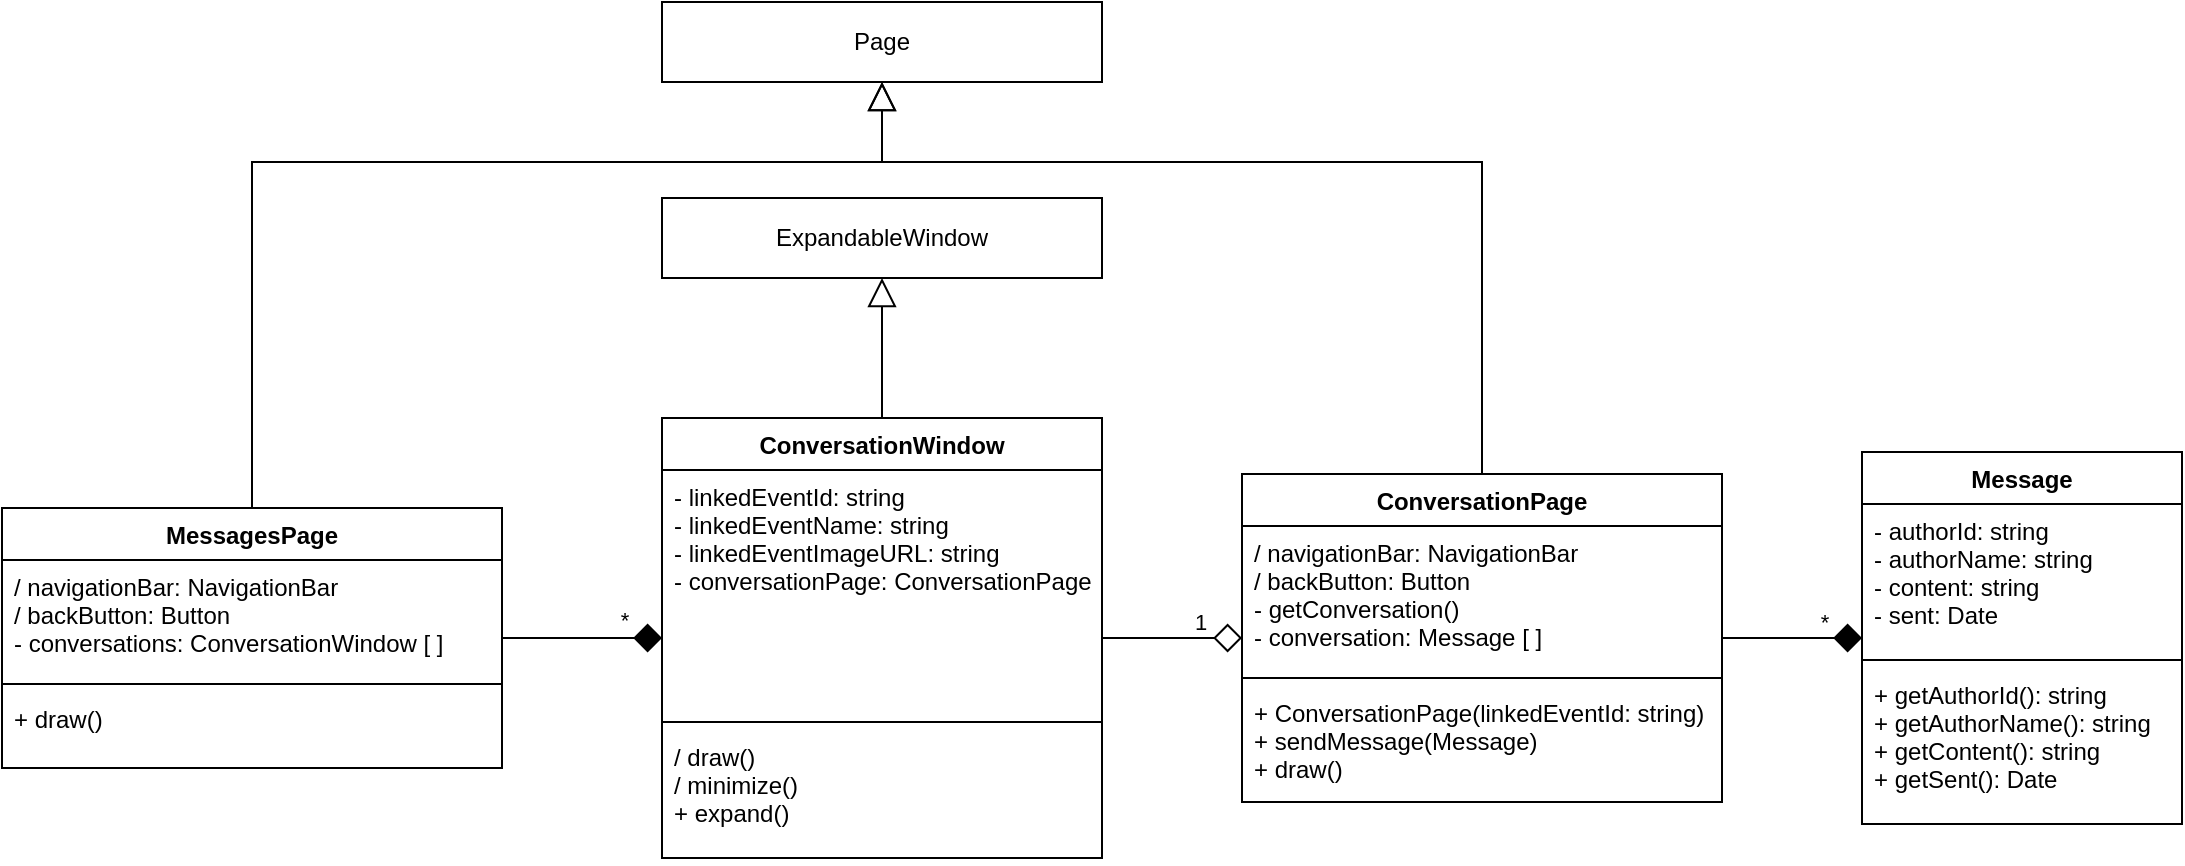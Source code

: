 <mxfile version="15.3.8" type="device"><diagram id="8GwcDTFsYfQyhUH9YRl7" name="Page-1"><mxGraphModel dx="621" dy="552" grid="1" gridSize="10" guides="1" tooltips="1" connect="1" arrows="1" fold="1" page="1" pageScale="1" pageWidth="850" pageHeight="1100" math="0" shadow="0"><root><mxCell id="0"/><mxCell id="1" parent="0"/><mxCell id="PQMs3pUeiFkG1Fgk2U5x-25" style="edgeStyle=orthogonalEdgeStyle;rounded=0;orthogonalLoop=1;jettySize=auto;html=1;exitX=1;exitY=0.5;exitDx=0;exitDy=0;endArrow=diamond;endFill=1;endSize=12;entryX=0;entryY=0.5;entryDx=0;entryDy=0;" edge="1" parent="1" source="PQMs3pUeiFkG1Fgk2U5x-1" target="PQMs3pUeiFkG1Fgk2U5x-10"><mxGeometry relative="1" as="geometry"><mxPoint x="430" y="380" as="targetPoint"/></mxGeometry></mxCell><mxCell id="PQMs3pUeiFkG1Fgk2U5x-33" value="*" style="edgeLabel;html=1;align=center;verticalAlign=middle;resizable=0;points=[];" vertex="1" connectable="0" parent="PQMs3pUeiFkG1Fgk2U5x-25"><mxGeometry x="0.335" relative="1" as="geometry"><mxPoint x="7" y="-9" as="offset"/></mxGeometry></mxCell><mxCell id="PQMs3pUeiFkG1Fgk2U5x-29" style="edgeStyle=orthogonalEdgeStyle;rounded=0;orthogonalLoop=1;jettySize=auto;html=1;exitX=0.5;exitY=0;exitDx=0;exitDy=0;entryX=0.5;entryY=1;entryDx=0;entryDy=0;endArrow=block;endFill=0;endSize=12;" edge="1" parent="1" source="PQMs3pUeiFkG1Fgk2U5x-1" target="PQMs3pUeiFkG1Fgk2U5x-28"><mxGeometry relative="1" as="geometry"><Array as="points"><mxPoint x="265" y="180"/><mxPoint x="580" y="180"/></Array></mxGeometry></mxCell><mxCell id="PQMs3pUeiFkG1Fgk2U5x-1" value="MessagesPage" style="swimlane;fontStyle=1;align=center;verticalAlign=top;childLayout=stackLayout;horizontal=1;startSize=26;horizontalStack=0;resizeParent=1;resizeParentMax=0;resizeLast=0;collapsible=1;marginBottom=0;swimlaneFillColor=default;" vertex="1" parent="1"><mxGeometry x="140" y="353" width="250" height="130" as="geometry"><mxRectangle x="110" y="308" width="140" height="26" as="alternateBounds"/></mxGeometry></mxCell><mxCell id="PQMs3pUeiFkG1Fgk2U5x-2" value="/ navigationBar: NavigationBar&#10;/ backButton: Button&#10;- conversations: ConversationWindow [ ]" style="text;strokeColor=none;fillColor=none;align=left;verticalAlign=top;spacingLeft=4;spacingRight=4;overflow=hidden;rotatable=0;points=[[0,0.5],[1,0.5]];portConstraint=eastwest;" vertex="1" parent="PQMs3pUeiFkG1Fgk2U5x-1"><mxGeometry y="26" width="250" height="58" as="geometry"/></mxCell><mxCell id="PQMs3pUeiFkG1Fgk2U5x-3" value="" style="line;strokeWidth=1;fillColor=none;align=left;verticalAlign=middle;spacingTop=-1;spacingLeft=3;spacingRight=3;rotatable=0;labelPosition=right;points=[];portConstraint=eastwest;" vertex="1" parent="PQMs3pUeiFkG1Fgk2U5x-1"><mxGeometry y="84" width="250" height="8" as="geometry"/></mxCell><mxCell id="PQMs3pUeiFkG1Fgk2U5x-4" value="+ draw()" style="text;strokeColor=none;fillColor=none;align=left;verticalAlign=top;spacingLeft=4;spacingRight=4;overflow=hidden;rotatable=0;points=[[0,0.5],[1,0.5]];portConstraint=eastwest;" vertex="1" parent="PQMs3pUeiFkG1Fgk2U5x-1"><mxGeometry y="92" width="250" height="38" as="geometry"/></mxCell><mxCell id="PQMs3pUeiFkG1Fgk2U5x-24" style="edgeStyle=orthogonalEdgeStyle;rounded=0;orthogonalLoop=1;jettySize=auto;html=1;exitX=0.5;exitY=0;exitDx=0;exitDy=0;entryX=0.5;entryY=1;entryDx=0;entryDy=0;endSize=12;endArrow=block;endFill=0;" edge="1" parent="1" source="PQMs3pUeiFkG1Fgk2U5x-10" target="PQMs3pUeiFkG1Fgk2U5x-22"><mxGeometry relative="1" as="geometry"/></mxCell><mxCell id="PQMs3pUeiFkG1Fgk2U5x-26" style="edgeStyle=orthogonalEdgeStyle;rounded=0;orthogonalLoop=1;jettySize=auto;html=1;exitX=1;exitY=0.5;exitDx=0;exitDy=0;endArrow=diamond;endFill=0;endSize=12;entryX=0;entryY=0.5;entryDx=0;entryDy=0;" edge="1" parent="1" source="PQMs3pUeiFkG1Fgk2U5x-10" target="PQMs3pUeiFkG1Fgk2U5x-14"><mxGeometry relative="1" as="geometry"><mxPoint x="670" y="370" as="targetPoint"/></mxGeometry></mxCell><mxCell id="PQMs3pUeiFkG1Fgk2U5x-34" value="1" style="edgeLabel;html=1;align=center;verticalAlign=middle;resizable=0;points=[];" vertex="1" connectable="0" parent="PQMs3pUeiFkG1Fgk2U5x-26"><mxGeometry x="0.336" relative="1" as="geometry"><mxPoint x="2" y="-8" as="offset"/></mxGeometry></mxCell><mxCell id="PQMs3pUeiFkG1Fgk2U5x-10" value="ConversationWindow" style="swimlane;fontStyle=1;align=center;verticalAlign=top;childLayout=stackLayout;horizontal=1;startSize=26;horizontalStack=0;resizeParent=1;resizeParentMax=0;resizeLast=0;collapsible=1;marginBottom=0;swimlaneFillColor=default;" vertex="1" parent="1"><mxGeometry x="470" y="308" width="220" height="220" as="geometry"><mxRectangle x="470" y="308" width="160" height="26" as="alternateBounds"/></mxGeometry></mxCell><mxCell id="PQMs3pUeiFkG1Fgk2U5x-11" value="- linkedEventId: string&#10;- linkedEventName: string&#10;- linkedEventImageURL: string&#10;- conversationPage: ConversationPage" style="text;strokeColor=none;fillColor=none;align=left;verticalAlign=top;spacingLeft=4;spacingRight=4;overflow=hidden;rotatable=0;points=[[0,0.5],[1,0.5]];portConstraint=eastwest;" vertex="1" parent="PQMs3pUeiFkG1Fgk2U5x-10"><mxGeometry y="26" width="220" height="122" as="geometry"/></mxCell><mxCell id="PQMs3pUeiFkG1Fgk2U5x-12" value="" style="line;strokeWidth=1;fillColor=none;align=left;verticalAlign=middle;spacingTop=-1;spacingLeft=3;spacingRight=3;rotatable=0;labelPosition=right;points=[];portConstraint=eastwest;" vertex="1" parent="PQMs3pUeiFkG1Fgk2U5x-10"><mxGeometry y="148" width="220" height="8" as="geometry"/></mxCell><mxCell id="PQMs3pUeiFkG1Fgk2U5x-13" value="/ draw()&#10;/ minimize()&#10;+ expand()" style="text;strokeColor=none;fillColor=none;align=left;verticalAlign=top;spacingLeft=4;spacingRight=4;overflow=hidden;rotatable=0;points=[[0,0.5],[1,0.5]];portConstraint=eastwest;" vertex="1" parent="PQMs3pUeiFkG1Fgk2U5x-10"><mxGeometry y="156" width="220" height="64" as="geometry"/></mxCell><mxCell id="PQMs3pUeiFkG1Fgk2U5x-27" style="edgeStyle=orthogonalEdgeStyle;rounded=0;orthogonalLoop=1;jettySize=auto;html=1;exitX=1;exitY=0.5;exitDx=0;exitDy=0;endArrow=diamond;endFill=1;endSize=12;entryX=0;entryY=0.5;entryDx=0;entryDy=0;" edge="1" parent="1" source="PQMs3pUeiFkG1Fgk2U5x-14" target="PQMs3pUeiFkG1Fgk2U5x-18"><mxGeometry relative="1" as="geometry"><mxPoint x="990" y="323" as="targetPoint"/></mxGeometry></mxCell><mxCell id="PQMs3pUeiFkG1Fgk2U5x-35" value="*" style="edgeLabel;html=1;align=center;verticalAlign=middle;resizable=0;points=[];" vertex="1" connectable="0" parent="PQMs3pUeiFkG1Fgk2U5x-27"><mxGeometry x="0.257" relative="1" as="geometry"><mxPoint x="7" y="-8" as="offset"/></mxGeometry></mxCell><mxCell id="PQMs3pUeiFkG1Fgk2U5x-31" style="edgeStyle=orthogonalEdgeStyle;rounded=0;orthogonalLoop=1;jettySize=auto;html=1;exitX=0.5;exitY=0;exitDx=0;exitDy=0;entryX=0.5;entryY=1;entryDx=0;entryDy=0;endArrow=block;endFill=0;endSize=12;" edge="1" parent="1" source="PQMs3pUeiFkG1Fgk2U5x-14" target="PQMs3pUeiFkG1Fgk2U5x-28"><mxGeometry relative="1" as="geometry"><Array as="points"><mxPoint x="880" y="180"/><mxPoint x="580" y="180"/></Array></mxGeometry></mxCell><mxCell id="PQMs3pUeiFkG1Fgk2U5x-14" value="ConversationPage" style="swimlane;fontStyle=1;align=center;verticalAlign=top;childLayout=stackLayout;horizontal=1;startSize=26;horizontalStack=0;resizeParent=1;resizeParentMax=0;resizeLast=0;collapsible=1;marginBottom=0;swimlaneFillColor=default;" vertex="1" parent="1"><mxGeometry x="760" y="336" width="240" height="164" as="geometry"><mxRectangle x="760" y="308" width="140" height="26" as="alternateBounds"/></mxGeometry></mxCell><mxCell id="PQMs3pUeiFkG1Fgk2U5x-15" value="/ navigationBar: NavigationBar&#10;/ backButton: Button&#10;- getConversation()&#10;- conversation: Message [ ]" style="text;strokeColor=none;fillColor=none;align=left;verticalAlign=top;spacingLeft=4;spacingRight=4;overflow=hidden;rotatable=0;points=[[0,0.5],[1,0.5]];portConstraint=eastwest;" vertex="1" parent="PQMs3pUeiFkG1Fgk2U5x-14"><mxGeometry y="26" width="240" height="72" as="geometry"/></mxCell><mxCell id="PQMs3pUeiFkG1Fgk2U5x-16" value="" style="line;strokeWidth=1;fillColor=none;align=left;verticalAlign=middle;spacingTop=-1;spacingLeft=3;spacingRight=3;rotatable=0;labelPosition=right;points=[];portConstraint=eastwest;" vertex="1" parent="PQMs3pUeiFkG1Fgk2U5x-14"><mxGeometry y="98" width="240" height="8" as="geometry"/></mxCell><mxCell id="PQMs3pUeiFkG1Fgk2U5x-17" value="+ ConversationPage(linkedEventId: string)&#10;+ sendMessage(Message)&#10;+ draw()" style="text;strokeColor=none;fillColor=none;align=left;verticalAlign=top;spacingLeft=4;spacingRight=4;overflow=hidden;rotatable=0;points=[[0,0.5],[1,0.5]];portConstraint=eastwest;" vertex="1" parent="PQMs3pUeiFkG1Fgk2U5x-14"><mxGeometry y="106" width="240" height="58" as="geometry"/></mxCell><mxCell id="PQMs3pUeiFkG1Fgk2U5x-18" value="Message" style="swimlane;fontStyle=1;align=center;verticalAlign=top;childLayout=stackLayout;horizontal=1;startSize=26;horizontalStack=0;resizeParent=1;resizeParentMax=0;resizeLast=0;collapsible=1;marginBottom=0;swimlaneFillColor=default;" vertex="1" parent="1"><mxGeometry x="1070" y="325" width="160" height="186" as="geometry"><mxRectangle x="1040" y="308" width="100" height="26" as="alternateBounds"/></mxGeometry></mxCell><mxCell id="PQMs3pUeiFkG1Fgk2U5x-19" value="- authorId: string&#10;- authorName: string&#10;- content: string&#10;- sent: Date&#10;" style="text;strokeColor=none;fillColor=none;align=left;verticalAlign=top;spacingLeft=4;spacingRight=4;overflow=hidden;rotatable=0;points=[[0,0.5],[1,0.5]];portConstraint=eastwest;" vertex="1" parent="PQMs3pUeiFkG1Fgk2U5x-18"><mxGeometry y="26" width="160" height="74" as="geometry"/></mxCell><mxCell id="PQMs3pUeiFkG1Fgk2U5x-20" value="" style="line;strokeWidth=1;fillColor=none;align=left;verticalAlign=middle;spacingTop=-1;spacingLeft=3;spacingRight=3;rotatable=0;labelPosition=right;points=[];portConstraint=eastwest;" vertex="1" parent="PQMs3pUeiFkG1Fgk2U5x-18"><mxGeometry y="100" width="160" height="8" as="geometry"/></mxCell><mxCell id="PQMs3pUeiFkG1Fgk2U5x-21" value="+ getAuthorId(): string&#10;+ getAuthorName(): string&#10;+ getContent(): string&#10;+ getSent(): Date" style="text;strokeColor=none;fillColor=none;align=left;verticalAlign=top;spacingLeft=4;spacingRight=4;overflow=hidden;rotatable=0;points=[[0,0.5],[1,0.5]];portConstraint=eastwest;" vertex="1" parent="PQMs3pUeiFkG1Fgk2U5x-18"><mxGeometry y="108" width="160" height="78" as="geometry"/></mxCell><mxCell id="PQMs3pUeiFkG1Fgk2U5x-22" value="ExpandableWindow" style="rounded=0;whiteSpace=wrap;html=1;align=center;" vertex="1" parent="1"><mxGeometry x="470" y="198" width="220" height="40" as="geometry"/></mxCell><mxCell id="PQMs3pUeiFkG1Fgk2U5x-28" value="Page" style="rounded=0;whiteSpace=wrap;html=1;align=center;" vertex="1" parent="1"><mxGeometry x="470" y="100" width="220" height="40" as="geometry"/></mxCell></root></mxGraphModel></diagram></mxfile>